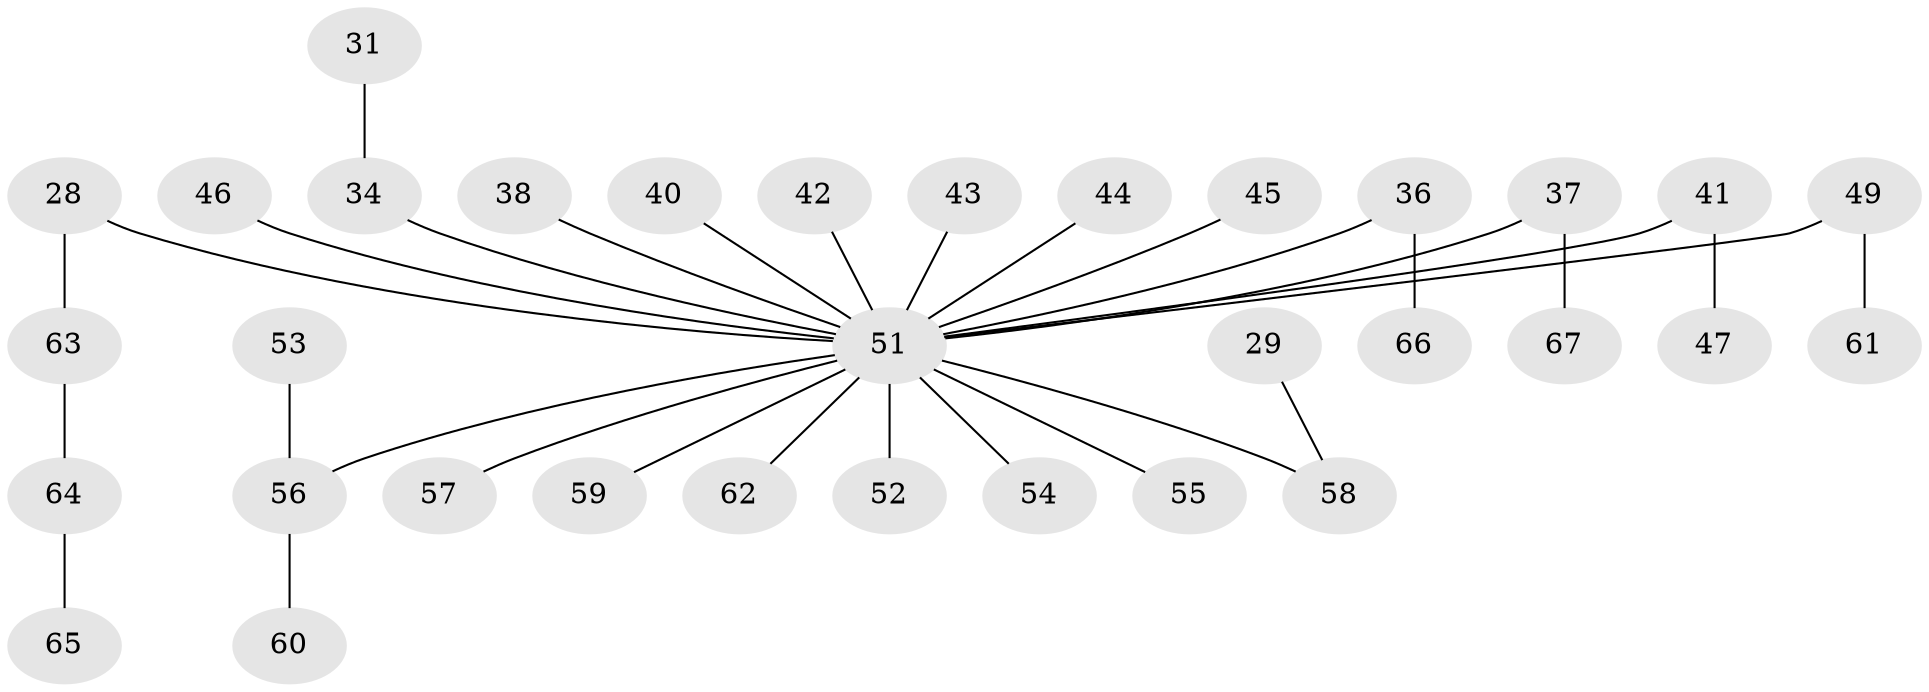 // original degree distribution, {6: 0.014925373134328358, 2: 0.31343283582089554, 3: 0.1791044776119403, 7: 0.014925373134328358, 4: 0.04477611940298507, 1: 0.43283582089552236}
// Generated by graph-tools (version 1.1) at 2025/57/03/04/25 21:57:09]
// undirected, 33 vertices, 32 edges
graph export_dot {
graph [start="1"]
  node [color=gray90,style=filled];
  28;
  29;
  31;
  34 [super="+17"];
  36;
  37;
  38;
  40;
  41;
  42;
  43;
  44;
  45;
  46;
  47;
  49 [super="+32"];
  51 [super="+20+50+33+26+30+27"];
  52;
  53;
  54;
  55;
  56 [super="+48"];
  57;
  58 [super="+18"];
  59;
  60;
  61;
  62;
  63;
  64;
  65;
  66;
  67;
  28 -- 63;
  28 -- 51;
  29 -- 58;
  31 -- 34;
  34 -- 51;
  36 -- 66;
  36 -- 51;
  37 -- 67;
  37 -- 51;
  38 -- 51;
  40 -- 51;
  41 -- 47;
  41 -- 51;
  42 -- 51;
  43 -- 51;
  44 -- 51;
  45 -- 51;
  46 -- 51;
  49 -- 61;
  49 -- 51;
  51 -- 52;
  51 -- 55;
  51 -- 54;
  51 -- 56;
  51 -- 58;
  51 -- 59;
  51 -- 62;
  51 -- 57;
  53 -- 56;
  56 -- 60;
  63 -- 64;
  64 -- 65;
}
